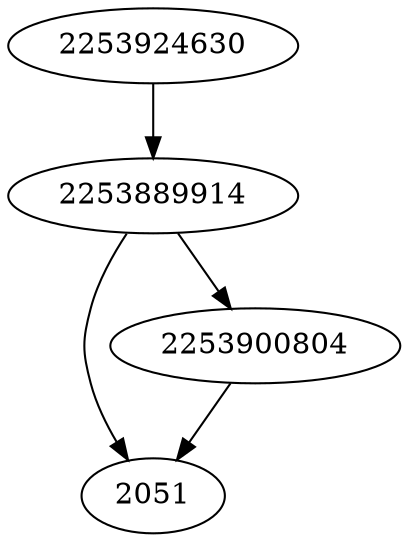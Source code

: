 strict digraph  {
2253889914;
2051;
2253900804;
2253924630;
2253889914 -> 2051;
2253889914 -> 2253900804;
2253900804 -> 2051;
2253924630 -> 2253889914;
}
